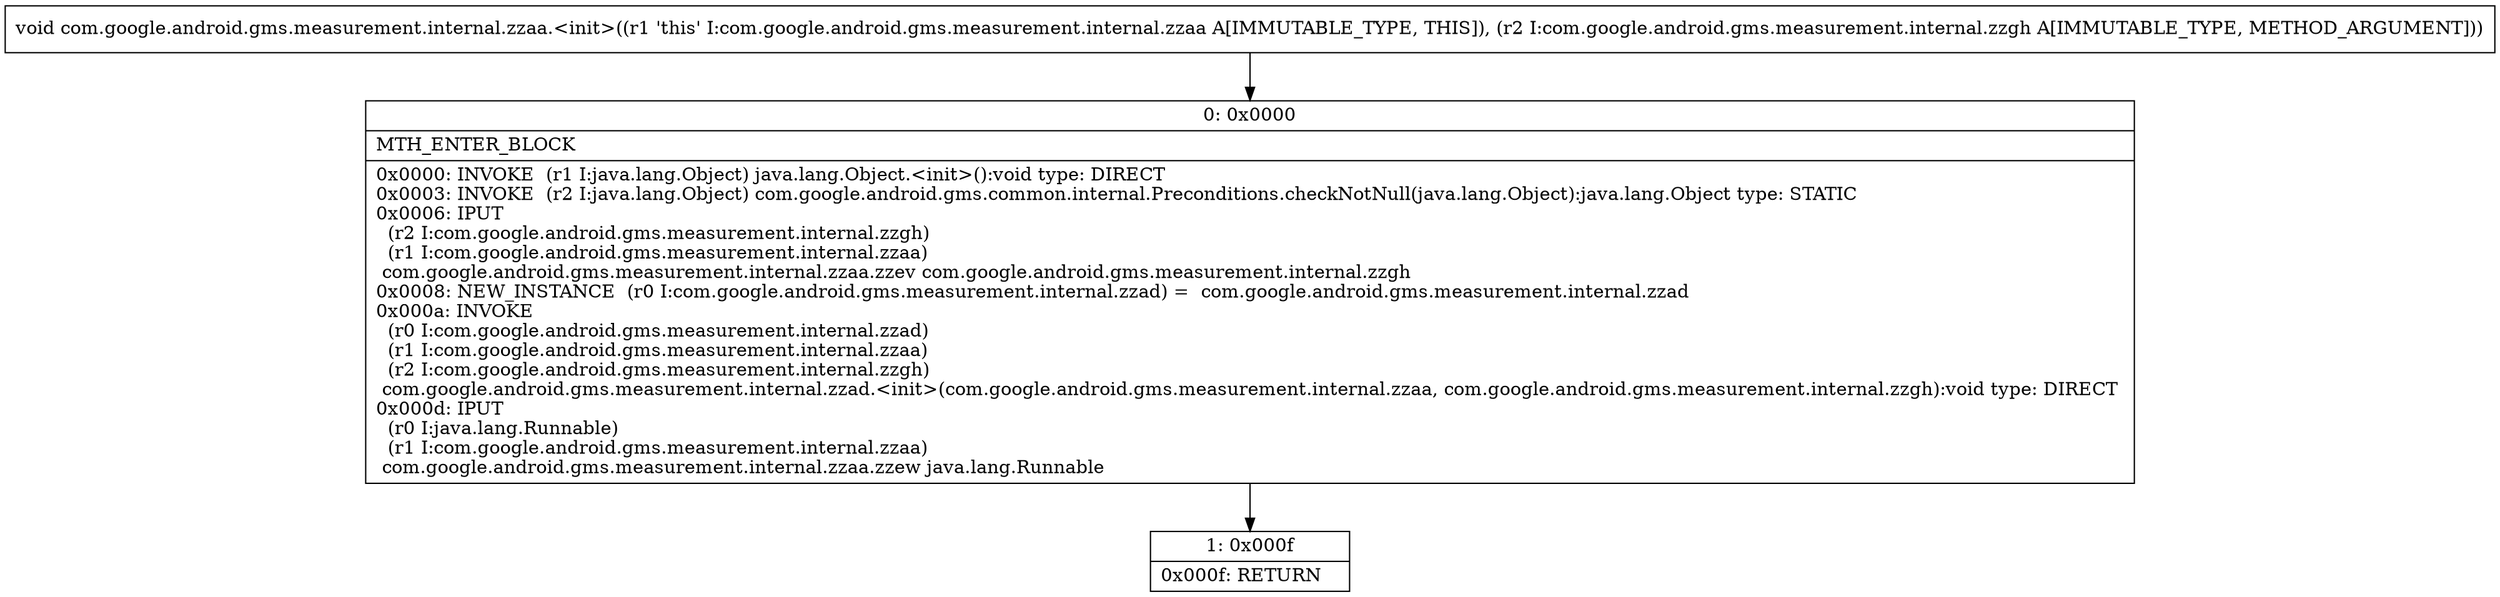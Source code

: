 digraph "CFG forcom.google.android.gms.measurement.internal.zzaa.\<init\>(Lcom\/google\/android\/gms\/measurement\/internal\/zzgh;)V" {
Node_0 [shape=record,label="{0\:\ 0x0000|MTH_ENTER_BLOCK\l|0x0000: INVOKE  (r1 I:java.lang.Object) java.lang.Object.\<init\>():void type: DIRECT \l0x0003: INVOKE  (r2 I:java.lang.Object) com.google.android.gms.common.internal.Preconditions.checkNotNull(java.lang.Object):java.lang.Object type: STATIC \l0x0006: IPUT  \l  (r2 I:com.google.android.gms.measurement.internal.zzgh)\l  (r1 I:com.google.android.gms.measurement.internal.zzaa)\l com.google.android.gms.measurement.internal.zzaa.zzev com.google.android.gms.measurement.internal.zzgh \l0x0008: NEW_INSTANCE  (r0 I:com.google.android.gms.measurement.internal.zzad) =  com.google.android.gms.measurement.internal.zzad \l0x000a: INVOKE  \l  (r0 I:com.google.android.gms.measurement.internal.zzad)\l  (r1 I:com.google.android.gms.measurement.internal.zzaa)\l  (r2 I:com.google.android.gms.measurement.internal.zzgh)\l com.google.android.gms.measurement.internal.zzad.\<init\>(com.google.android.gms.measurement.internal.zzaa, com.google.android.gms.measurement.internal.zzgh):void type: DIRECT \l0x000d: IPUT  \l  (r0 I:java.lang.Runnable)\l  (r1 I:com.google.android.gms.measurement.internal.zzaa)\l com.google.android.gms.measurement.internal.zzaa.zzew java.lang.Runnable \l}"];
Node_1 [shape=record,label="{1\:\ 0x000f|0x000f: RETURN   \l}"];
MethodNode[shape=record,label="{void com.google.android.gms.measurement.internal.zzaa.\<init\>((r1 'this' I:com.google.android.gms.measurement.internal.zzaa A[IMMUTABLE_TYPE, THIS]), (r2 I:com.google.android.gms.measurement.internal.zzgh A[IMMUTABLE_TYPE, METHOD_ARGUMENT])) }"];
MethodNode -> Node_0;
Node_0 -> Node_1;
}

